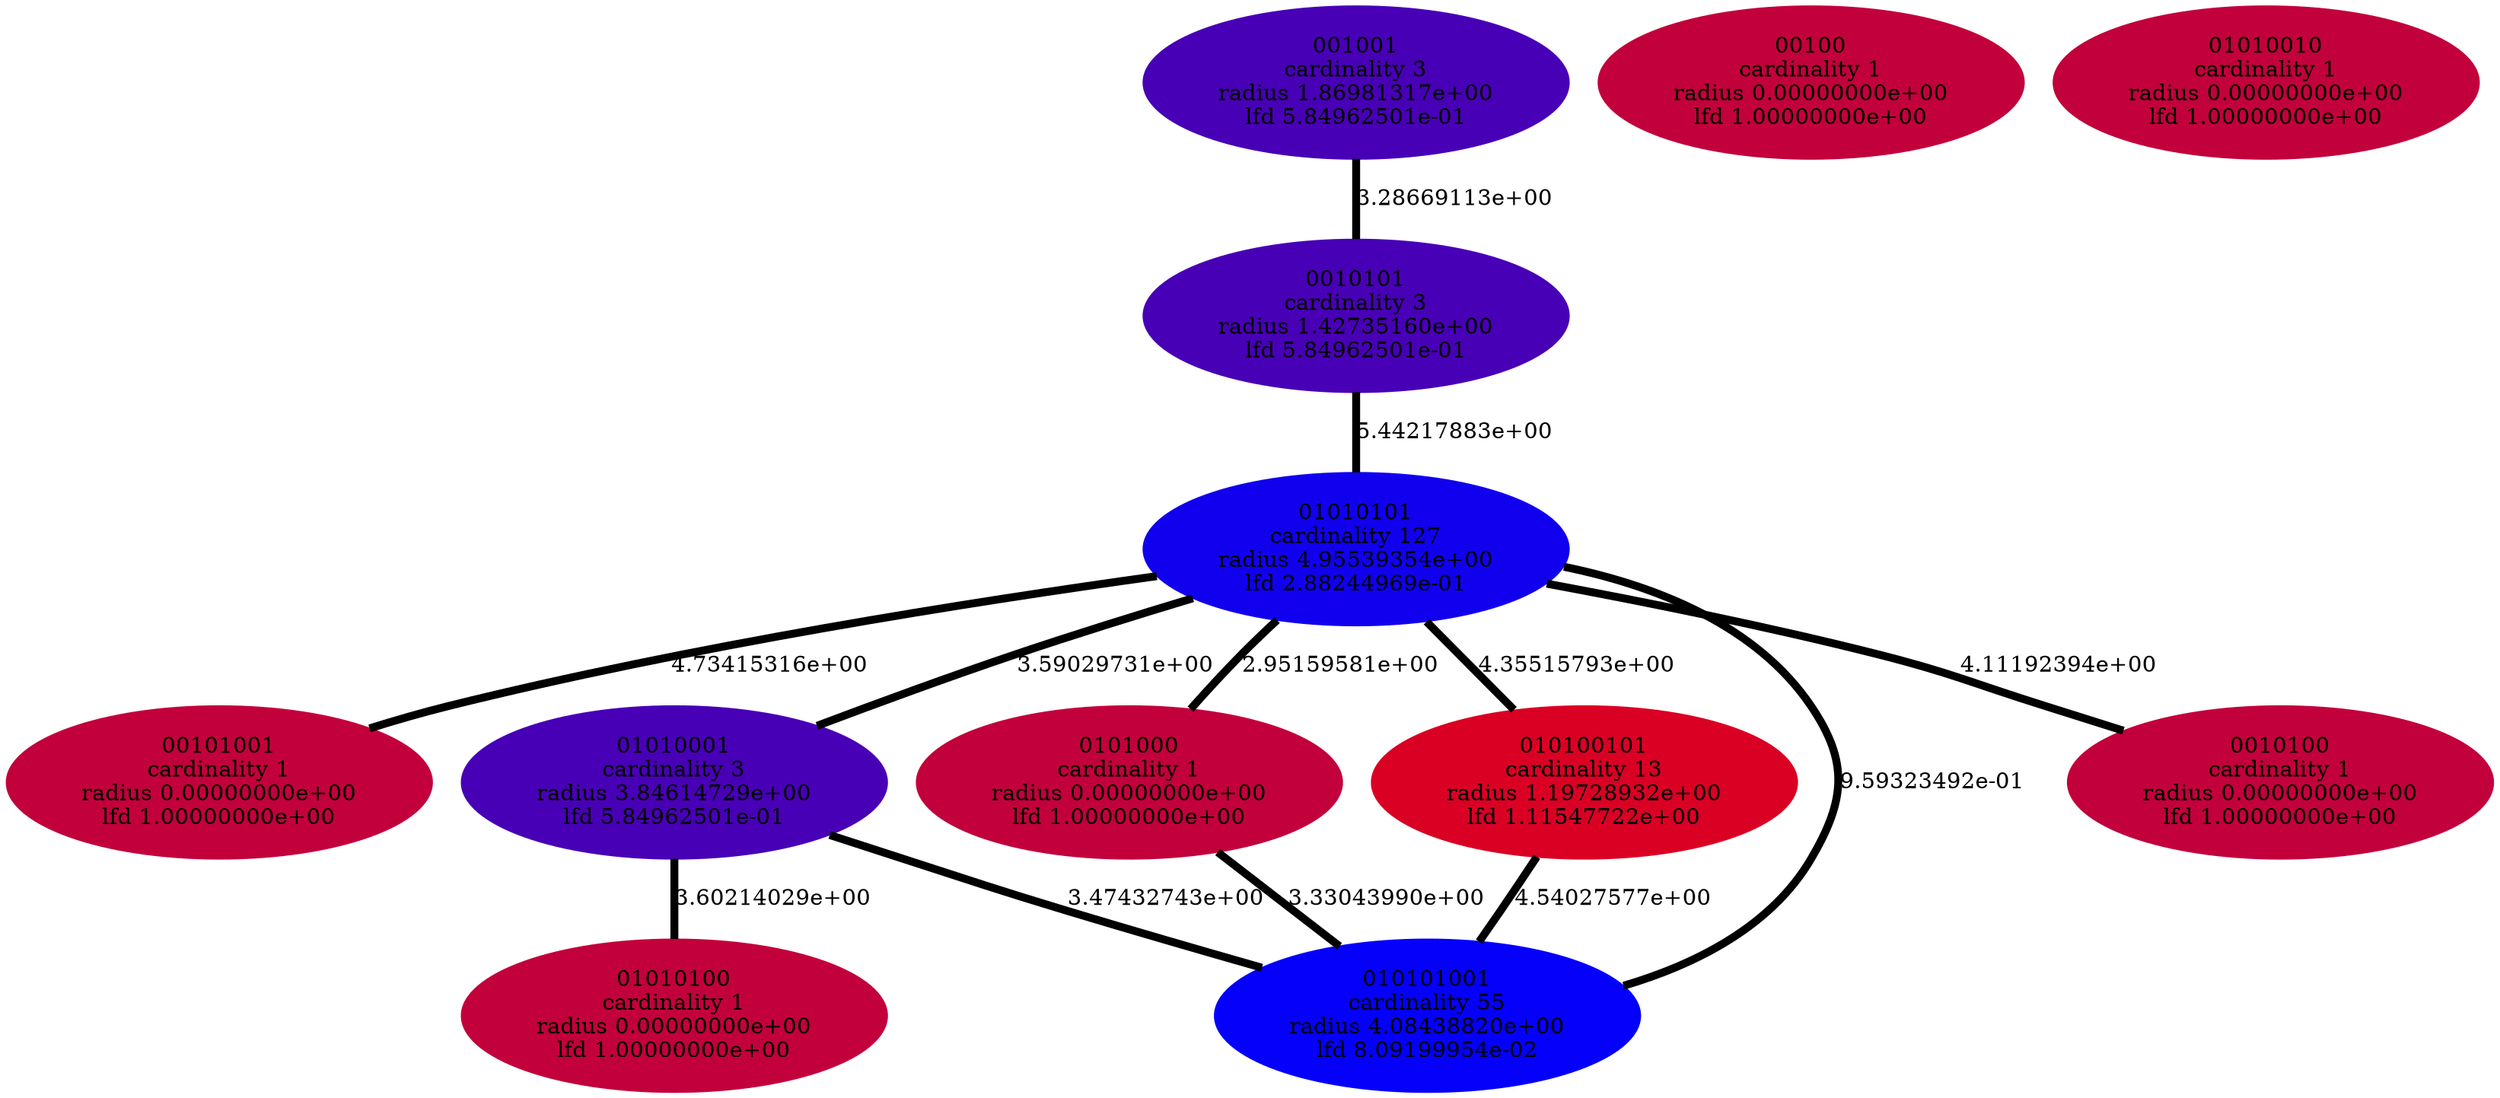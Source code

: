 graph parent_cardinality_optimal_27 {
    edge[style=solid, penwidth="5", labeldistance="10"]
    01010101 [label="01010101\ncardinality 127\nradius 4.95539354e+00\nlfd 2.88244969e-01", color="#1100ED", style="filled"]
    00101001 [label="00101001\ncardinality 1\nradius 0.00000000e+00\nlfd 1.00000000e+00", color="#C2003C", style="filled"]
    010101001 [label="010101001\ncardinality 55\nradius 4.08438820e+00\nlfd 8.09199954e-02", color="#0400FA", style="filled"]
    01010100 [label="01010100\ncardinality 1\nradius 0.00000000e+00\nlfd 1.00000000e+00", color="#C2003C", style="filled"]
    01010001 [label="01010001\ncardinality 3\nradius 3.84614729e+00\nlfd 5.84962501e-01", color="#4800B6", style="filled"]
    0010101 [label="0010101\ncardinality 3\nradius 1.42735160e+00\nlfd 5.84962501e-01", color="#4800B6", style="filled"]
    0101000 [label="0101000\ncardinality 1\nradius 0.00000000e+00\nlfd 1.00000000e+00", color="#C2003C", style="filled"]
    001001 [label="001001\ncardinality 3\nradius 1.86981317e+00\nlfd 5.84962501e-01", color="#4800B6", style="filled"]
    00100 [label="00100\ncardinality 1\nradius 0.00000000e+00\nlfd 1.00000000e+00", color="#C2003C", style="filled"]
    010100101 [label="010100101\ncardinality 13\nradius 1.19728932e+00\nlfd 1.11547722e+00", color="#DA0024", style="filled"]
    0010100 [label="0010100\ncardinality 1\nradius 0.00000000e+00\nlfd 1.00000000e+00", color="#C2003C", style="filled"]
    01010010 [label="01010010\ncardinality 1\nradius 0.00000000e+00\nlfd 1.00000000e+00", color="#C2003C", style="filled"]
    01010101 -- 010101001 [label="9.59323492e-01"]
    0010101 -- 01010101 [label="5.44217883e+00"]
    010100101 -- 010101001 [label="4.54027577e+00"]
    0101000 -- 010101001 [label="3.33043990e+00"]
    01010101 -- 01010001 [label="3.59029731e+00"]
    01010101 -- 0010100 [label="4.11192394e+00"]
    001001 -- 0010101 [label="3.28669113e+00"]
    01010101 -- 0101000 [label="2.95159581e+00"]
    01010001 -- 01010100 [label="3.60214029e+00"]
    01010101 -- 00101001 [label="4.73415316e+00"]
    01010001 -- 010101001 [label="3.47432743e+00"]
    01010101 -- 010100101 [label="4.35515793e+00"]
}
